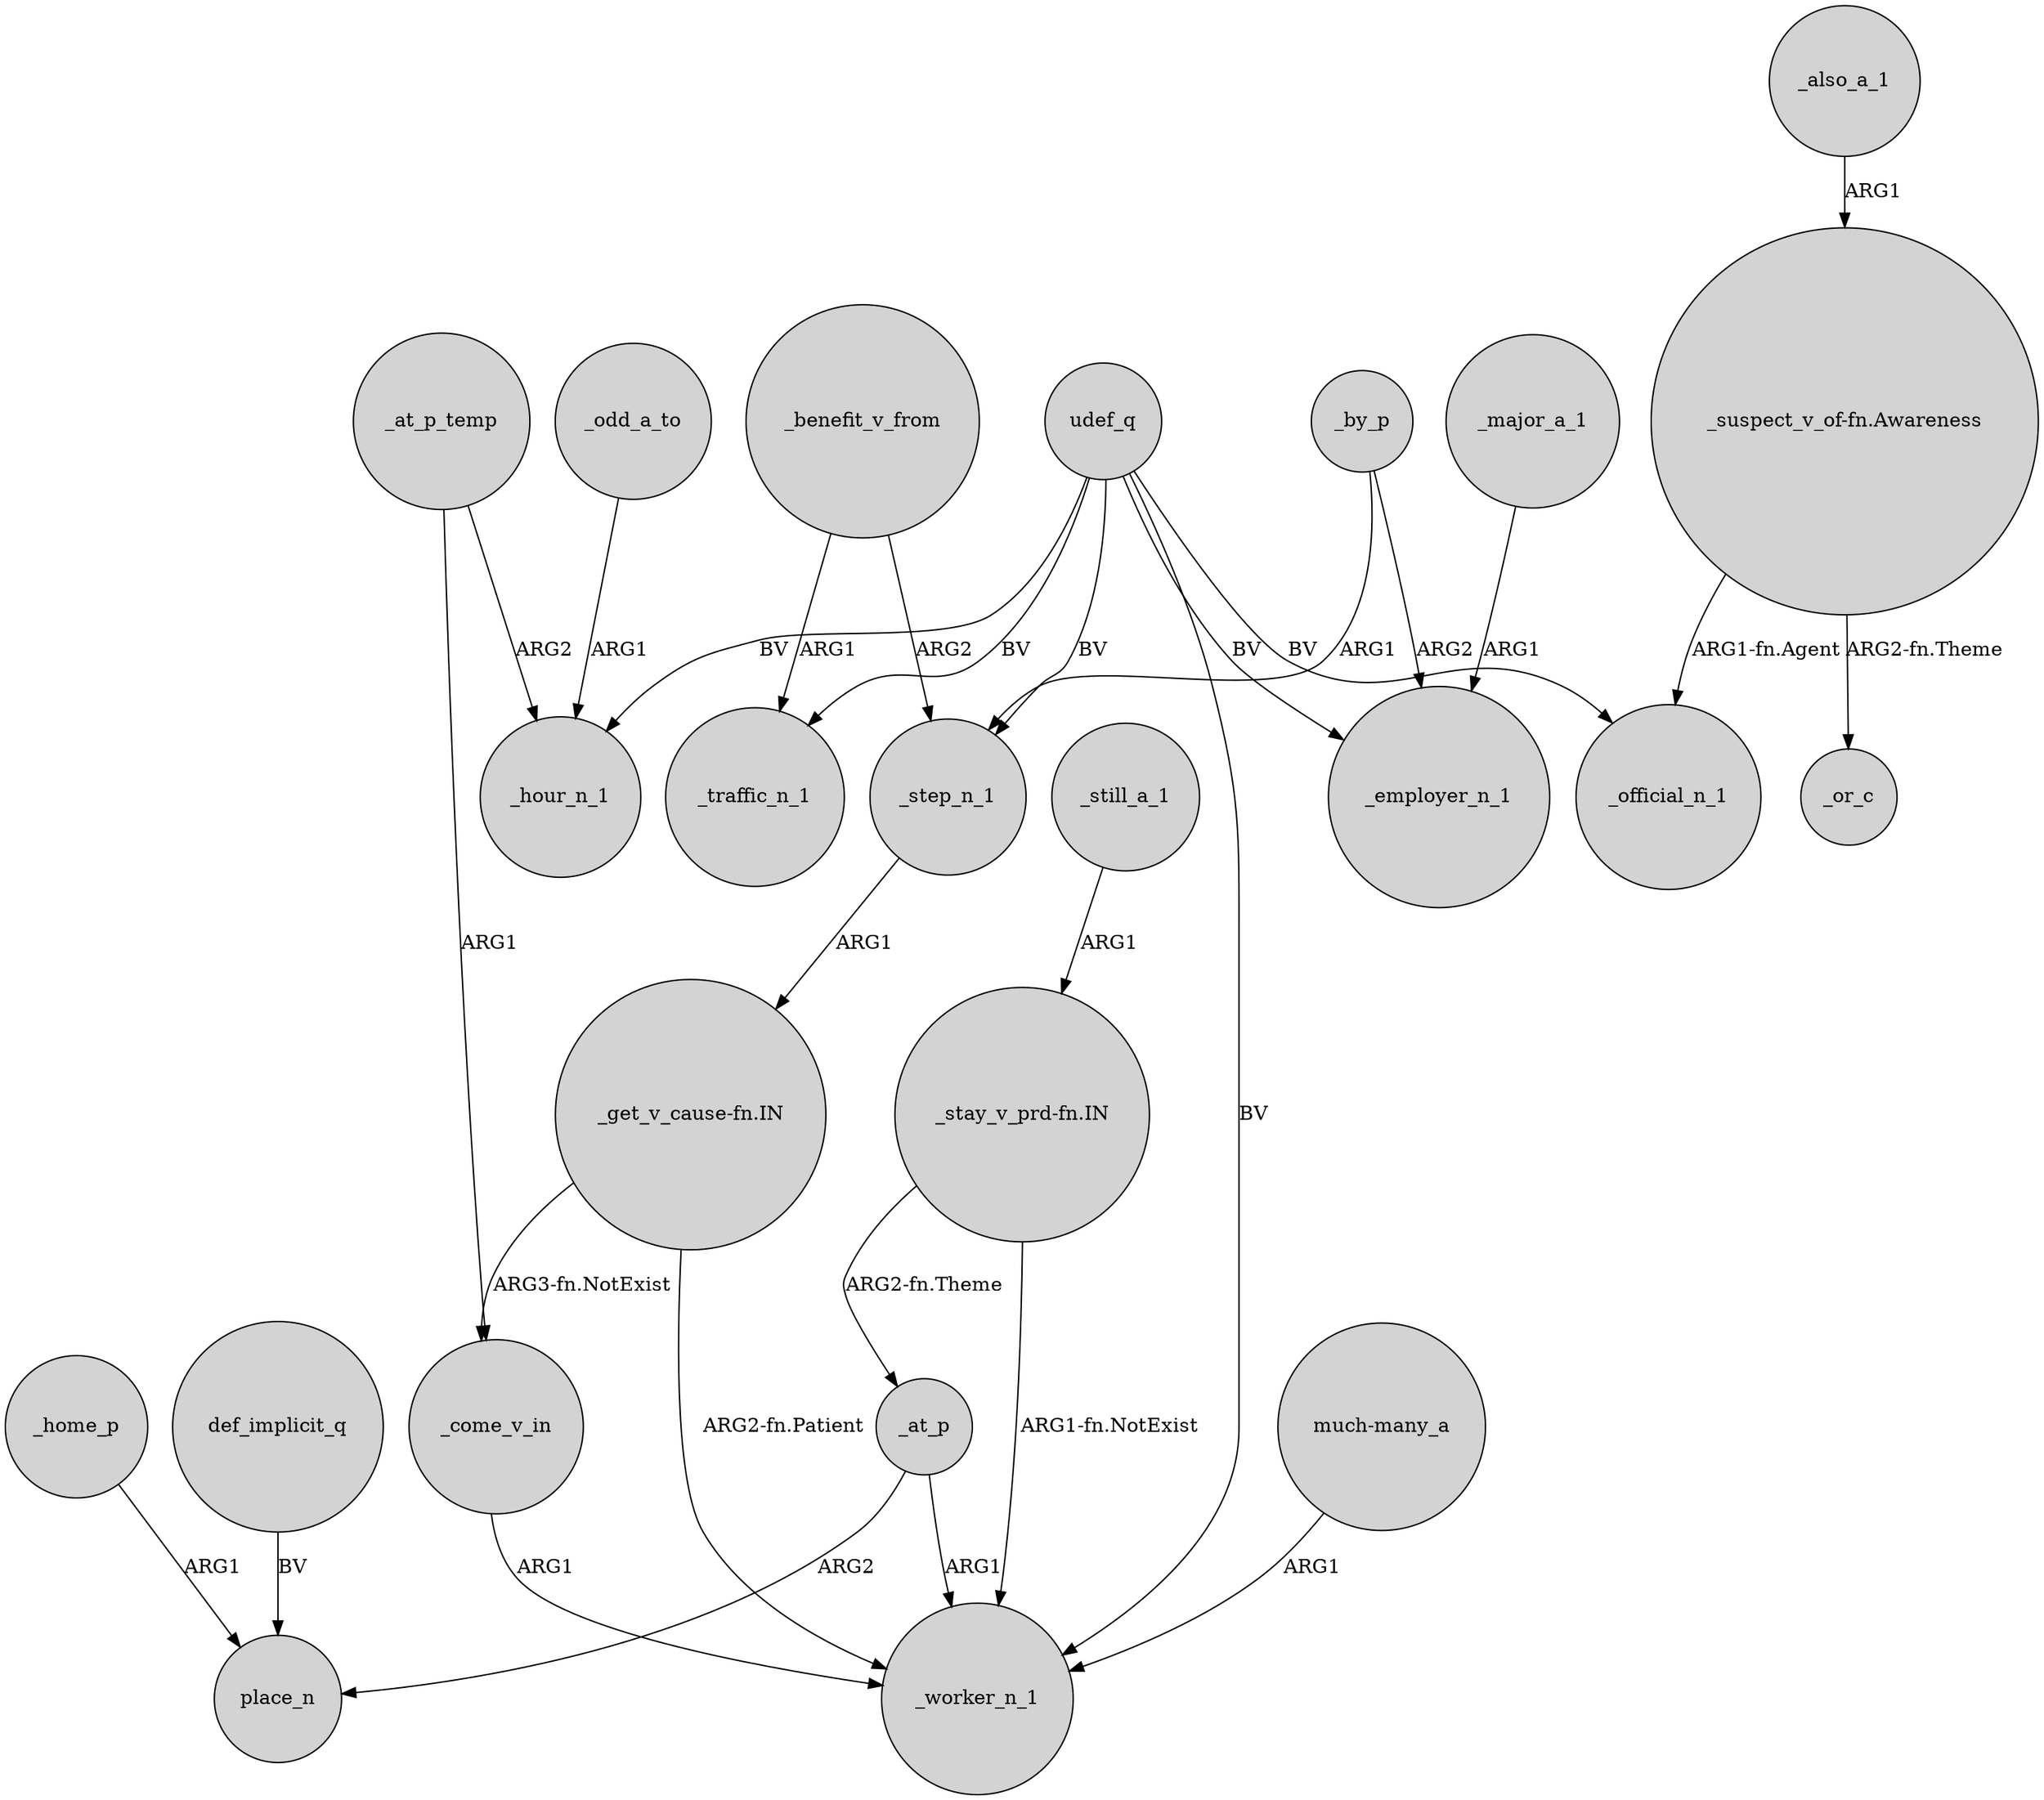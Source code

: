 digraph {
	node [shape=circle style=filled]
	_at_p -> place_n [label=ARG2]
	"_get_v_cause-fn.IN" -> _worker_n_1 [label="ARG2-fn.Patient"]
	_odd_a_to -> _hour_n_1 [label=ARG1]
	udef_q -> _worker_n_1 [label=BV]
	_benefit_v_from -> _traffic_n_1 [label=ARG1]
	udef_q -> _hour_n_1 [label=BV]
	"_stay_v_prd-fn.IN" -> _worker_n_1 [label="ARG1-fn.NotExist"]
	def_implicit_q -> place_n [label=BV]
	_step_n_1 -> "_get_v_cause-fn.IN" [label=ARG1]
	"_suspect_v_of-fn.Awareness" -> _or_c [label="ARG2-fn.Theme"]
	_also_a_1 -> "_suspect_v_of-fn.Awareness" [label=ARG1]
	_by_p -> _step_n_1 [label=ARG1]
	udef_q -> _step_n_1 [label=BV]
	_at_p -> _worker_n_1 [label=ARG1]
	"_stay_v_prd-fn.IN" -> _at_p [label="ARG2-fn.Theme"]
	_benefit_v_from -> _step_n_1 [label=ARG2]
	_still_a_1 -> "_stay_v_prd-fn.IN" [label=ARG1]
	_by_p -> _employer_n_1 [label=ARG2]
	_at_p_temp -> _hour_n_1 [label=ARG2]
	udef_q -> _official_n_1 [label=BV]
	_at_p_temp -> _come_v_in [label=ARG1]
	_come_v_in -> _worker_n_1 [label=ARG1]
	udef_q -> _employer_n_1 [label=BV]
	udef_q -> _traffic_n_1 [label=BV]
	"much-many_a" -> _worker_n_1 [label=ARG1]
	"_get_v_cause-fn.IN" -> _come_v_in [label="ARG3-fn.NotExist"]
	"_suspect_v_of-fn.Awareness" -> _official_n_1 [label="ARG1-fn.Agent"]
	_home_p -> place_n [label=ARG1]
	_major_a_1 -> _employer_n_1 [label=ARG1]
}
